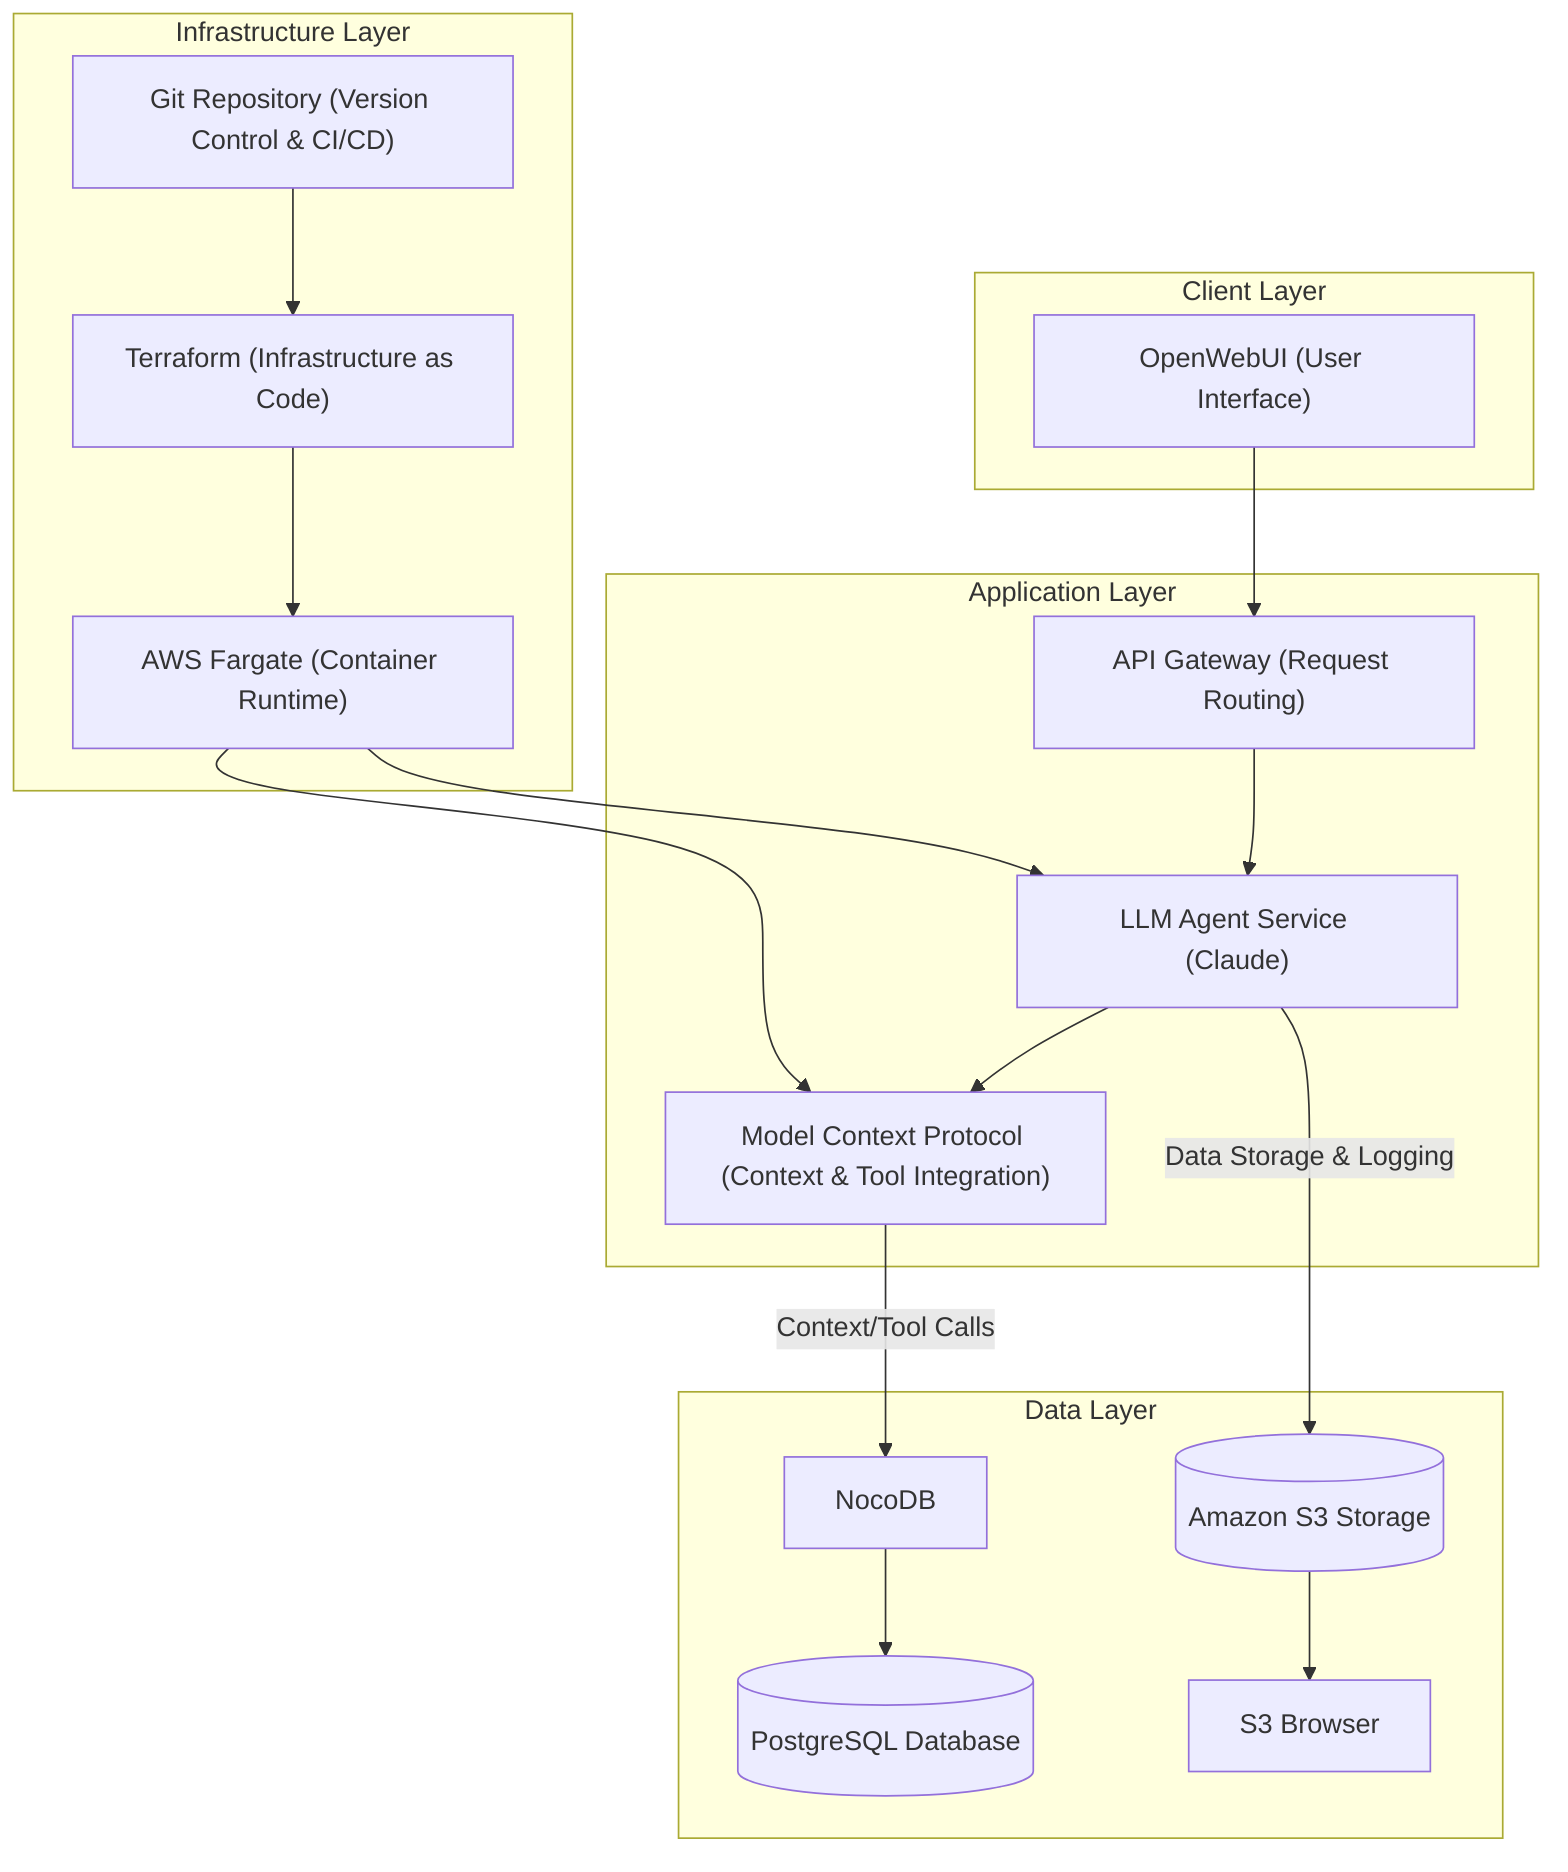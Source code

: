 ---
config:
  layout: fixed
---
flowchart TB
 subgraph Client["Client Layer"]
        UI["OpenWebUI (User Interface)"]
  end
 subgraph App["Application Layer"]
        API["API Gateway (Request Routing)"]
        Agent["LLM Agent Service (Claude)"]
        MCP["Model Context Protocol (Context & Tool Integration)"]
  end
 subgraph Data["Data Layer"]
        NocoDB["NocoDB"]
        Postgres[("PostgreSQL Database")]
        S3[("Amazon S3 Storage")]
        S3Browser["S3 Browser"]
  end
 subgraph Infra["Infrastructure Layer"]
        Fargate["AWS Fargate (Container Runtime)"]
        TF["Terraform (Infrastructure as Code)"]
        Git["Git Repository (Version Control & CI/CD)"]
  end
    UI --> API
    API --> Agent
    Agent --> MCP
    MCP -- Context/Tool Calls --> NocoDB
    NocoDB --> Postgres
    Agent -- Data Storage & Logging --> S3
    S3 --> S3Browser
    TF --> Fargate
    Fargate --> MCP & Agent
    Git --> TF